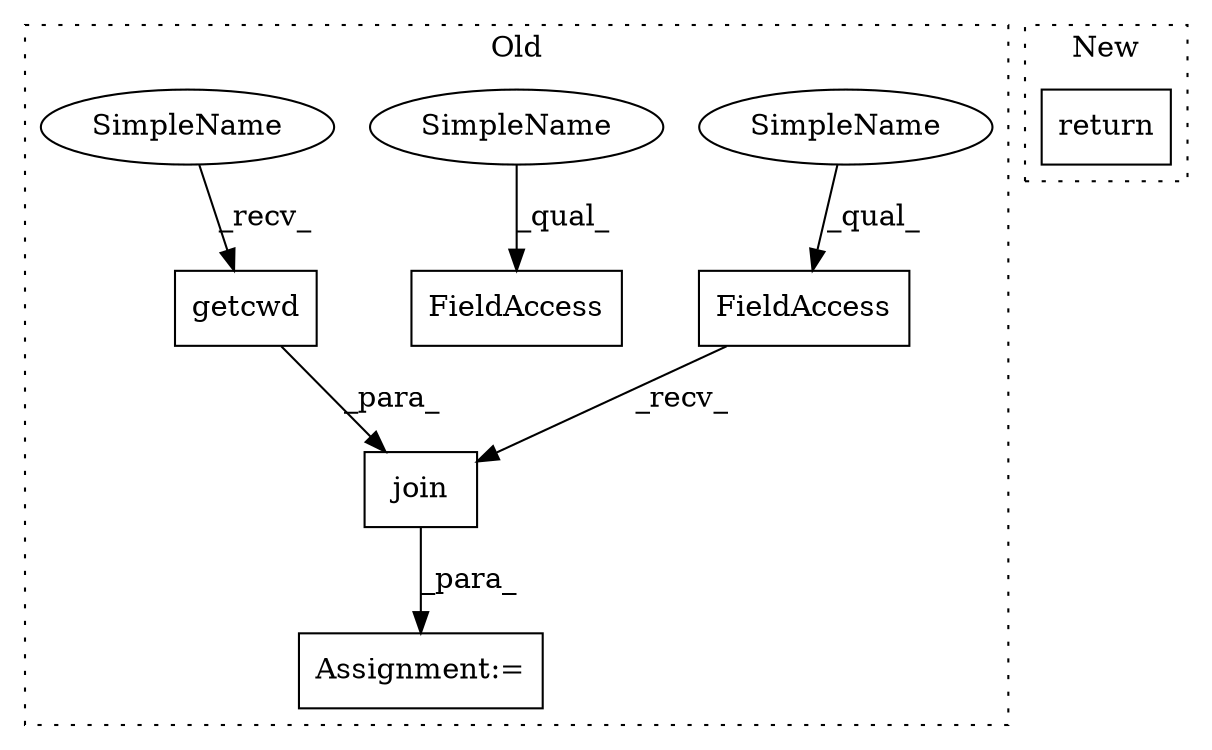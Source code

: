 digraph G {
subgraph cluster0 {
1 [label="getcwd" a="32" s="3130" l="8" shape="box"];
3 [label="join" a="32" s="3122,3164" l="5,1" shape="box"];
4 [label="FieldAccess" a="22" s="3114" l="7" shape="box"];
5 [label="FieldAccess" a="22" s="3139" l="7" shape="box"];
6 [label="Assignment:=" a="7" s="3113" l="1" shape="box"];
7 [label="SimpleName" a="42" s="3114" l="2" shape="ellipse"];
8 [label="SimpleName" a="42" s="3139" l="2" shape="ellipse"];
9 [label="SimpleName" a="42" s="3127" l="2" shape="ellipse"];
label = "Old";
style="dotted";
}
subgraph cluster1 {
2 [label="return" a="41" s="5342" l="7" shape="box"];
label = "New";
style="dotted";
}
1 -> 3 [label="_para_"];
3 -> 6 [label="_para_"];
4 -> 3 [label="_recv_"];
7 -> 4 [label="_qual_"];
8 -> 5 [label="_qual_"];
9 -> 1 [label="_recv_"];
}